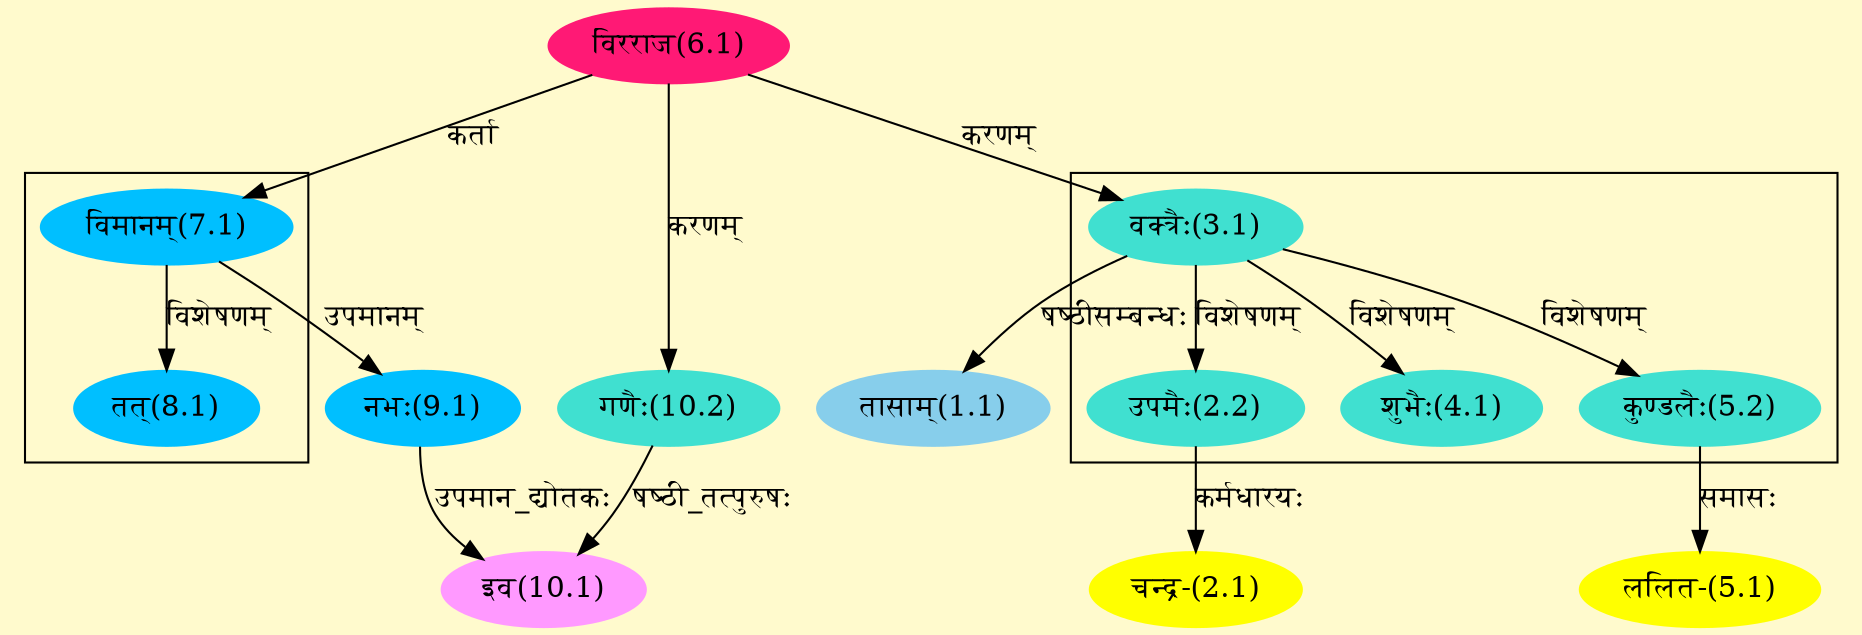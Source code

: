 digraph G{
rankdir=BT;
 compound=true;
 bgcolor="lemonchiffon1";

subgraph cluster_1{
Node2_2 [style=filled, color="#40E0D0" label = "उपमैः(2.2)"]
Node3_1 [style=filled, color="#40E0D0" label = "वक्त्रैः(3.1)"]
Node4_1 [style=filled, color="#40E0D0" label = "शुभैः(4.1)"]
Node5_2 [style=filled, color="#40E0D0" label = "कुण्डलैः(5.2)"]

}

subgraph cluster_2{
Node8_1 [style=filled, color="#00BFFF" label = "तत्(8.1)"]
Node7_1 [style=filled, color="#00BFFF" label = "विमानम्(7.1)"]

}
Node1_1 [style=filled, color="#87CEEB" label = "तासाम्(1.1)"]
Node3_1 [style=filled, color="#40E0D0" label = "वक्त्रैः(3.1)"]
Node2_1 [style=filled, color="#FFFF00" label = "चन्द्र-(2.1)"]
Node2_2 [style=filled, color="#40E0D0" label = "उपमैः(2.2)"]
Node6_1 [style=filled, color="#FF1975" label = "विरराज(6.1)"]
Node5_1 [style=filled, color="#FFFF00" label = "ललित-(5.1)"]
Node5_2 [style=filled, color="#40E0D0" label = "कुण्डलैः(5.2)"]
Node [style=filled, color="" label = "()"]
Node7_1 [style=filled, color="#00BFFF" label = "विमानम्(7.1)"]
Node9_1 [style=filled, color="#00BFFF" label = "नभः(9.1)"]
Node10_1 [style=filled, color="#FF99FF" label = "इव(10.1)"]
Node10_2 [style=filled, color="#40E0D0" label = "गणैः(10.2)"]
/* Start of Relations section */

Node1_1 -> Node3_1 [  label="षष्ठीसम्बन्धः"  dir="back" ]
Node2_1 -> Node2_2 [  label="कर्मधारयः"  dir="back" ]
Node2_2 -> Node3_1 [  label="विशेषणम्"  dir="back" ]
Node3_1 -> Node6_1 [  label="करणम्"  dir="back" ]
Node4_1 -> Node3_1 [  label="विशेषणम्"  dir="back" ]
Node5_1 -> Node5_2 [  label="समासः"  dir="back" ]
Node5_2 -> Node3_1 [  label="विशेषणम्"  dir="back" ]
Node7_1 -> Node6_1 [  label="कर्ता"  dir="back" ]
Node8_1 -> Node7_1 [  label="विशेषणम्"  dir="back" ]
Node9_1 -> Node7_1 [  label="उपमानम्"  dir="back" ]
Node10_1 -> Node10_2 [  label="षष्ठी_तत्पुरुषः"  dir="back" ]
Node10_2 -> Node6_1 [  label="करणम्"  dir="back" ]
Node10_1 -> Node9_1 [  label="उपमान_द्योतकः"  dir="back" ]
}
